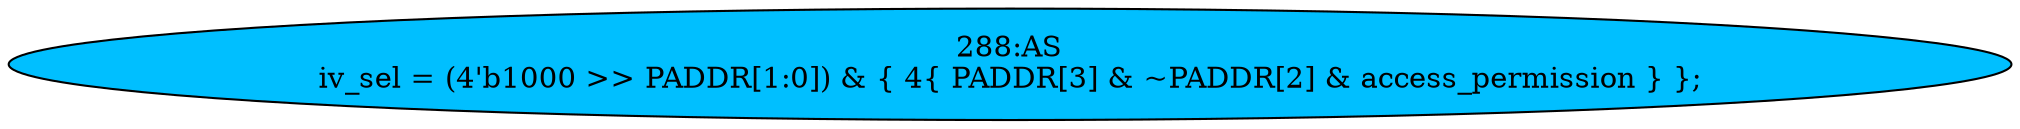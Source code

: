 strict digraph "" {
	node [label="\N"];
	"288:AS"	 [ast="<pyverilog.vparser.ast.Assign object at 0x7f79abcb1610>",
		def_var="['iv_sel']",
		fillcolor=deepskyblue,
		label="288:AS
iv_sel = (4'b1000 >> PADDR[1:0]) & { 4{ PADDR[3] & ~PADDR[2] & access_permission } };",
		statements="[]",
		style=filled,
		typ=Assign,
		use_var="['PADDR', 'PADDR', 'PADDR', 'access_permission']"];
}
